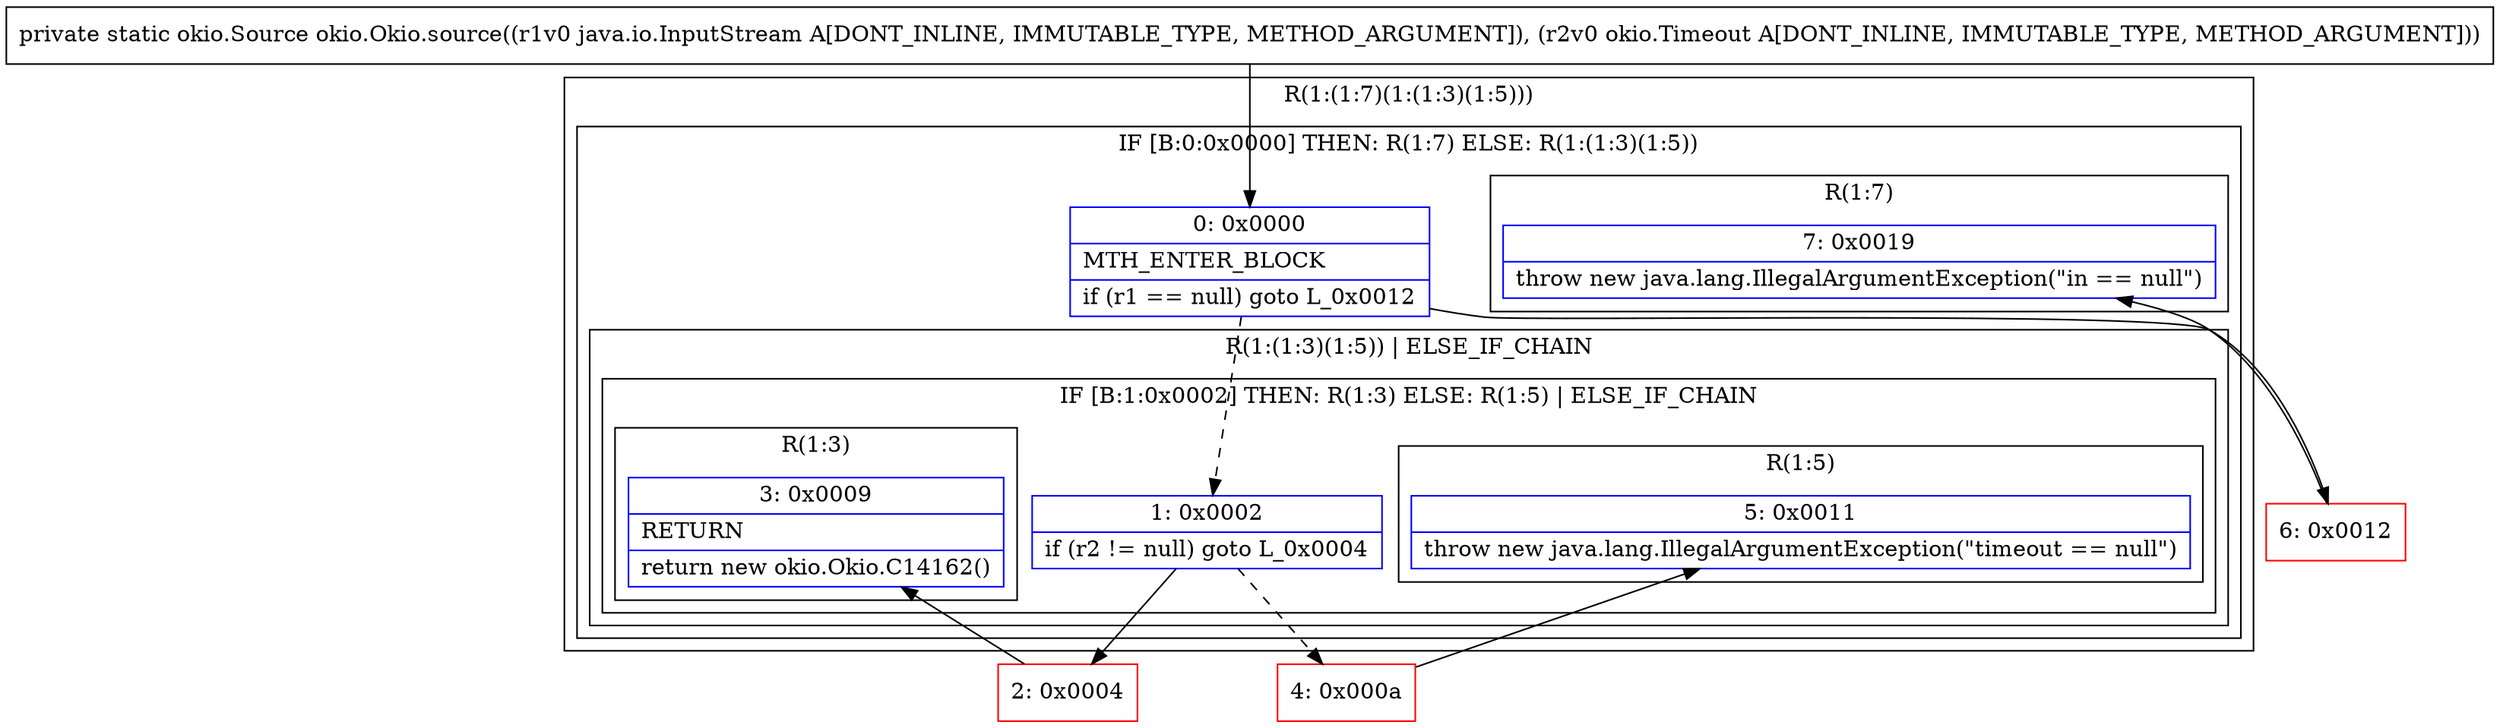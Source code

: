digraph "CFG forokio.Okio.source(Ljava\/io\/InputStream;Lokio\/Timeout;)Lokio\/Source;" {
subgraph cluster_Region_1124504813 {
label = "R(1:(1:7)(1:(1:3)(1:5)))";
node [shape=record,color=blue];
subgraph cluster_IfRegion_1187471934 {
label = "IF [B:0:0x0000] THEN: R(1:7) ELSE: R(1:(1:3)(1:5))";
node [shape=record,color=blue];
Node_0 [shape=record,label="{0\:\ 0x0000|MTH_ENTER_BLOCK\l|if (r1 == null) goto L_0x0012\l}"];
subgraph cluster_Region_2039383497 {
label = "R(1:7)";
node [shape=record,color=blue];
Node_7 [shape=record,label="{7\:\ 0x0019|throw new java.lang.IllegalArgumentException(\"in == null\")\l}"];
}
subgraph cluster_Region_912674790 {
label = "R(1:(1:3)(1:5)) | ELSE_IF_CHAIN\l";
node [shape=record,color=blue];
subgraph cluster_IfRegion_1102058555 {
label = "IF [B:1:0x0002] THEN: R(1:3) ELSE: R(1:5) | ELSE_IF_CHAIN\l";
node [shape=record,color=blue];
Node_1 [shape=record,label="{1\:\ 0x0002|if (r2 != null) goto L_0x0004\l}"];
subgraph cluster_Region_1016813729 {
label = "R(1:3)";
node [shape=record,color=blue];
Node_3 [shape=record,label="{3\:\ 0x0009|RETURN\l|return new okio.Okio.C14162()\l}"];
}
subgraph cluster_Region_825631286 {
label = "R(1:5)";
node [shape=record,color=blue];
Node_5 [shape=record,label="{5\:\ 0x0011|throw new java.lang.IllegalArgumentException(\"timeout == null\")\l}"];
}
}
}
}
}
Node_2 [shape=record,color=red,label="{2\:\ 0x0004}"];
Node_4 [shape=record,color=red,label="{4\:\ 0x000a}"];
Node_6 [shape=record,color=red,label="{6\:\ 0x0012}"];
MethodNode[shape=record,label="{private static okio.Source okio.Okio.source((r1v0 java.io.InputStream A[DONT_INLINE, IMMUTABLE_TYPE, METHOD_ARGUMENT]), (r2v0 okio.Timeout A[DONT_INLINE, IMMUTABLE_TYPE, METHOD_ARGUMENT])) }"];
MethodNode -> Node_0;
Node_0 -> Node_1[style=dashed];
Node_0 -> Node_6;
Node_1 -> Node_2;
Node_1 -> Node_4[style=dashed];
Node_2 -> Node_3;
Node_4 -> Node_5;
Node_6 -> Node_7;
}

